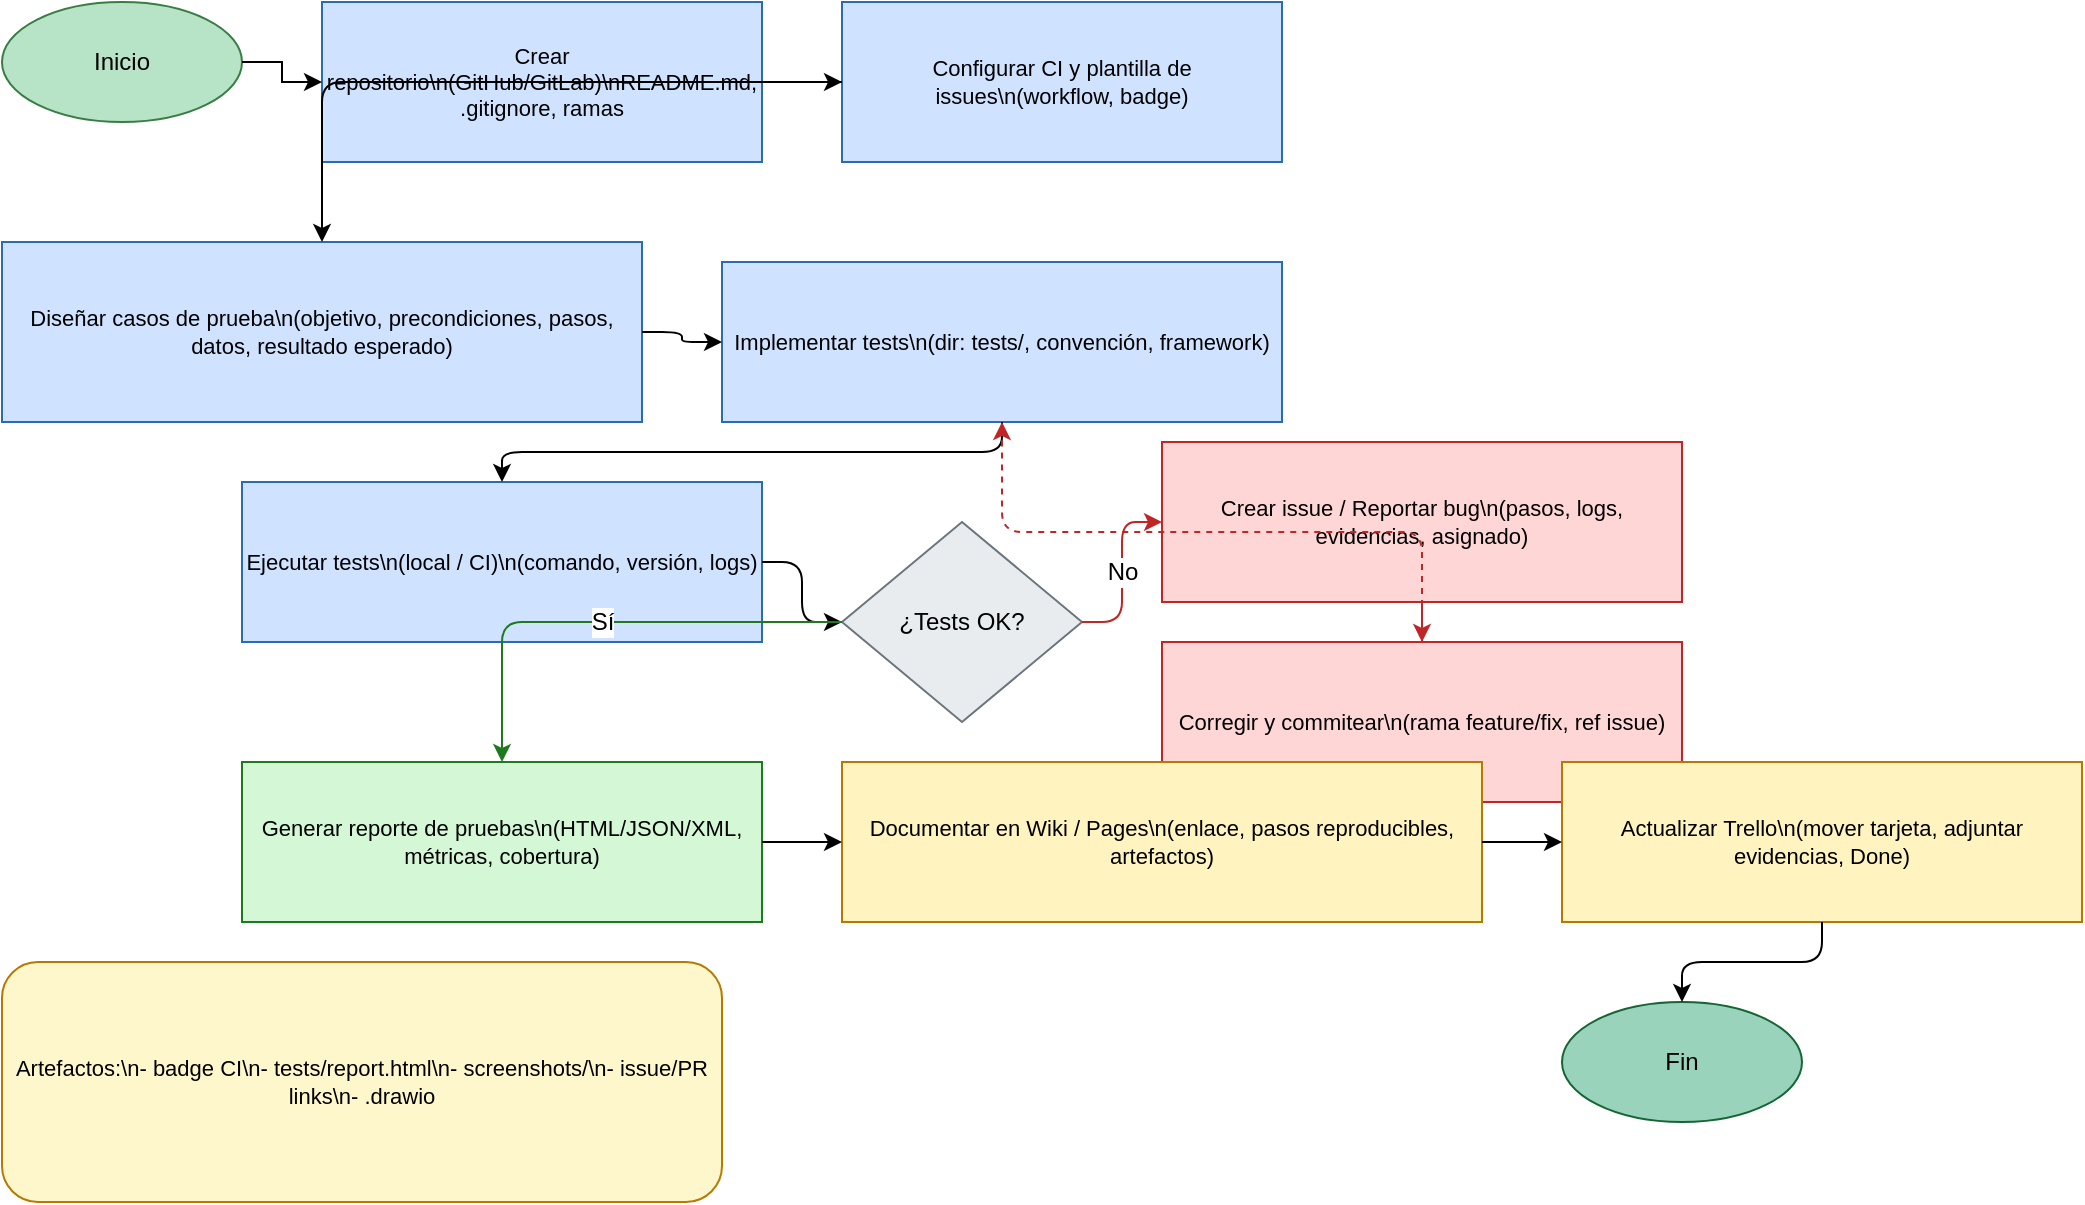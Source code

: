 <?xml version="1.0" encoding="UTF-8"?>
<mxfile version="20.6.3" type="device">
  <diagram id="diagram1" name="Diagrama flujo testing">
    <mxGraphModel dx="1000" dy="700" grid="1" gridSize="10" guides="1" tooltips="1" connect="1" arrows="1" fold="1" page="1" pageScale="1" pageWidth="827" pageHeight="1169" math="0" shadow="0">
      <root>
        <mxCell id="0"/>
        <mxCell id="1" parent="0"/>

        <!-- Start -->
        <mxCell id="start" value="Inicio" style="ellipse;whiteSpace=wrap;html=1;fillColor=#b7e4c7;strokeColor=#3a7d44;fontSize=12" vertex="1" parent="1">
          <mxGeometry x="40" y="40" width="120" height="60" as="geometry"/>
        </mxCell>

        <!-- Crear repositorio -->
        <mxCell id="repo" value="Crear repositorio\n(GitHub/GitLab)\nREADME.md, .gitignore, ramas" style="rounded=0;whiteSpace=wrap;html=1;fillColor=#cfe2ff;strokeColor=#2b6cb0;fontSize=11" vertex="1" parent="1">
          <mxGeometry x="200" y="40" width="220" height="80" as="geometry"/>
        </mxCell>

        <!-- Configurar CI -->
        <mxCell id="ci" value="Configurar CI y plantilla de issues\n(workflow, badge)" style="rounded=0;whiteSpace=wrap;html=1;fillColor=#cfe2ff;strokeColor=#2b6cb0;fontSize=11" vertex="1" parent="1">
          <mxGeometry x="460" y="40" width="220" height="80" as="geometry"/>
        </mxCell>

        <!-- Diseñar casos -->
        <mxCell id="disenar" value="Diseñar casos de prueba\n(objetivo, precondiciones, pasos, datos, resultado esperado)" style="rounded=0;whiteSpace=wrap;html=1;fillColor=#cfe2ff;strokeColor=#2b6cb0;fontSize=11" vertex="1" parent="1">
          <mxGeometry x="40" y="160" width="320" height="90" as="geometry"/>
        </mxCell>

        <!-- Implementar tests -->
        <mxCell id="implementar" value="Implementar tests\n(dir: tests/, convención, framework)" style="rounded=0;whiteSpace=wrap;html=1;fillColor=#cfe2ff;strokeColor=#2b6cb0;fontSize=11" vertex="1" parent="1">
          <mxGeometry x="400" y="170" width="280" height="80" as="geometry"/>
        </mxCell>

        <!-- Ejecutar tests -->
        <mxCell id="ejecutar" value="Ejecutar tests\n(local / CI)\n(comando, versión, logs)" style="rounded=0;whiteSpace=wrap;html=1;fillColor=#cfe2ff;strokeColor=#2b6cb0;fontSize=11" vertex="1" parent="1">
          <mxGeometry x="160" y="280" width="260" height="80" as="geometry"/>
        </mxCell>

        <!-- Decision -->
        <mxCell id="decision" value="¿Tests OK?" style="rhombus;whiteSpace=wrap;html=1;fillColor=#e9ecef;strokeColor=#6c757d;fontSize=12" vertex="1" parent="1">
          <mxGeometry x="460" y="300" width="120" height="100" as="geometry"/>
        </mxCell>

        <!-- Flujo NO: Crear issue -->
        <mxCell id="issue" value="Crear issue / Reportar bug\n(pasos, logs, evidencias, asignado)" style="rounded=0;whiteSpace=wrap;html=1;fillColor=#ffd6d6;strokeColor=#c02626;fontSize=11" vertex="1" parent="1">
          <mxGeometry x="620" y="260" width="260" height="80" as="geometry"/>
        </mxCell>

        <!-- Corregir y commitear -->
        <mxCell id="corregir" value="Corregir y commitear\n(rama feature/fix, ref issue)" style="rounded=0;whiteSpace=wrap;html=1;fillColor=#ffd6d6;strokeColor=#c02626;fontSize=11" vertex="1" parent="1">
          <mxGeometry x="620" y="360" width="260" height="80" as="geometry"/>
        </mxCell>

        <!-- Flujo SI: Generar reporte -->
        <mxCell id="reporte" value="Generar reporte de pruebas\n(HTML/JSON/XML, métricas, cobertura)" style="rounded=0;whiteSpace=wrap;html=1;fillColor=#d4f7d6;strokeColor=#1f7a1f;fontSize=11" vertex="1" parent="1">
          <mxGeometry x="160" y="420" width="260" height="80" as="geometry"/>
        </mxCell>

        <!-- Documentar en Wiki -->
        <mxCell id="wiki" value="Documentar en Wiki / Pages\n(enlace, pasos reproducibles, artefactos)" style="rounded=0;whiteSpace=wrap;html=1;fillColor=#fff3bf;strokeColor=#b77900;fontSize=11" vertex="1" parent="1">
          <mxGeometry x="460" y="420" width="320" height="80" as="geometry"/>
        </mxCell>

        <!-- Actualizar Trello -->
        <mxCell id="trello" value="Actualizar Trello\n(mover tarjeta, adjuntar evidencias, Done)" style="rounded=0;whiteSpace=wrap;html=1;fillColor=#fff3bf;strokeColor=#b77900;fontSize=11" vertex="1" parent="1">
          <mxGeometry x="820" y="420" width="260" height="80" as="geometry"/>
        </mxCell>

        <!-- End -->
        <mxCell id="end" value="Fin" style="ellipse;whiteSpace=wrap;html=1;fillColor=#9ad3bc;strokeColor=#166534;fontSize=12" vertex="1" parent="1">
          <mxGeometry x="820" y="540" width="120" height="60" as="geometry"/>
        </mxCell>

        <!-- Artefacto: badge/report -->
        <mxCell id="artefacto" value="Artefactos:\n- badge CI\n- tests/report.html\n- screenshots/\n- issue/PR links\n- .drawio" style="rounded=1;whiteSpace=wrap;html=1;fillColor=#fff7cc;strokeColor=#b77900;fontSize=11" vertex="1" parent="1">
          <mxGeometry x="40" y="520" width="360" height="120" as="geometry"/>
        </mxCell>

        <!-- Edges -->
        <mxCell id="e1" style="edgeStyle=orthogonalEdgeStyle;rounded=0;orthogonalLoop=1;jettySize=auto;html=1;strokeColor=#000000" edge="1" parent="1" source="start" target="repo">
          <mxGeometry relative="1" as="geometry"/>
        </mxCell>

        <mxCell id="e2" style="edgeStyle=orthogonalEdgeStyle;html=1;strokeColor=#000000" edge="1" parent="1" source="repo" target="ci">
          <mxGeometry relative="1" as="geometry"/>
        </mxCell>

        <mxCell id="e3" style="edgeStyle=orthogonalEdgeStyle;html=1;strokeColor=#000000" edge="1" parent="1" source="ci" target="disenar">
          <mxGeometry relative="1" as="geometry"/>
        </mxCell>

        <mxCell id="e4" style="edgeStyle=orthogonalEdgeStyle;html=1;strokeColor=#000000" edge="1" parent="1" source="disenar" target="implementar">
          <mxGeometry relative="1" as="geometry"/>
        </mxCell>

        <mxCell id="e5" style="edgeStyle=orthogonalEdgeStyle;html=1;strokeColor=#000000" edge="1" parent="1" source="implementar" target="ejecutar">
          <mxGeometry relative="1" as="geometry"/>
        </mxCell>

        <mxCell id="e6" style="edgeStyle=orthogonalEdgeStyle;html=1;strokeColor=#000000" edge="1" parent="1" source="ejecutar" target="decision">
          <mxGeometry relative="1" as="geometry"/>
        </mxCell>

        <!-- Decision branches -->
        <mxCell id="e_no" value="No" style="edgeStyle=orthogonalEdgeStyle;html=1;strokeColor=#c02626;fontSize=12" edge="1" parent="1" source="decision" target="issue">
          <mxGeometry relative="1" as="geometry"/>
        </mxCell>

        <mxCell id="e_fix" style="edgeStyle=orthogonalEdgeStyle;html=1;strokeColor=#c02626" edge="1" parent="1" source="issue" target="corregir">
          <mxGeometry relative="1" as="geometry"/>
        </mxCell>

        <mxCell id="e_back" style="edgeStyle=orthogonalEdgeStyle;dashed=1;html=1;strokeColor=#c02626" edge="1" parent="1" source="corregir" target="implementar">
          <mxGeometry relative="1" as="geometry"/>
        </mxCell>

        <mxCell id="e_si" value="Sí" style="edgeStyle=orthogonalEdgeStyle;html=1;strokeColor=#1f7a1f;fontSize=12" edge="1" parent="1" source="decision" target="reporte">
          <mxGeometry relative="1" as="geometry"/>
        </mxCell>

        <mxCell id="e_rep_wiki" style="edgeStyle=orthogonalEdgeStyle;html=1;strokeColor=#000000" edge="1" parent="1" source="reporte" target="wiki">
          <mxGeometry relative="1" as="geometry"/>
        </mxCell>

        <mxCell id="e_wiki_trello" style="edgeStyle=orthogonalEdgeStyle;html=1;strokeColor=#000000" edge="1" parent="1" source="wiki" target="trello">
          <mxGeometry relative="1" as="geometry"/>
        </mxCell>

        <mxCell id="e_trello_end" style="edgeStyle=orthogonalEdgeStyle;html=1;strokeColor=#000000" edge="1" parent="1" source="trello" target="end">
          <mxGeometry relative="1" as="geometry"/>
        </mxCell>
      </root>
    </mxGraphModel>
  </diagram>
</mxfile>